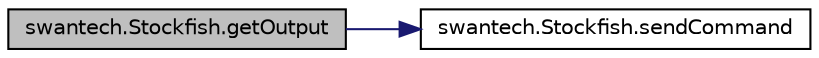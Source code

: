 digraph "swantech.Stockfish.getOutput"
{
  edge [fontname="Helvetica",fontsize="10",labelfontname="Helvetica",labelfontsize="10"];
  node [fontname="Helvetica",fontsize="10",shape=record];
  rankdir="LR";
  Node1 [label="swantech.Stockfish.getOutput",height=0.2,width=0.4,color="black", fillcolor="grey75", style="filled", fontcolor="black"];
  Node1 -> Node2 [color="midnightblue",fontsize="10",style="solid"];
  Node2 [label="swantech.Stockfish.sendCommand",height=0.2,width=0.4,color="black", fillcolor="white", style="filled",URL="$classswantech_1_1_stockfish.html#a0b971d0f645065262487fb597347d74f"];
}

